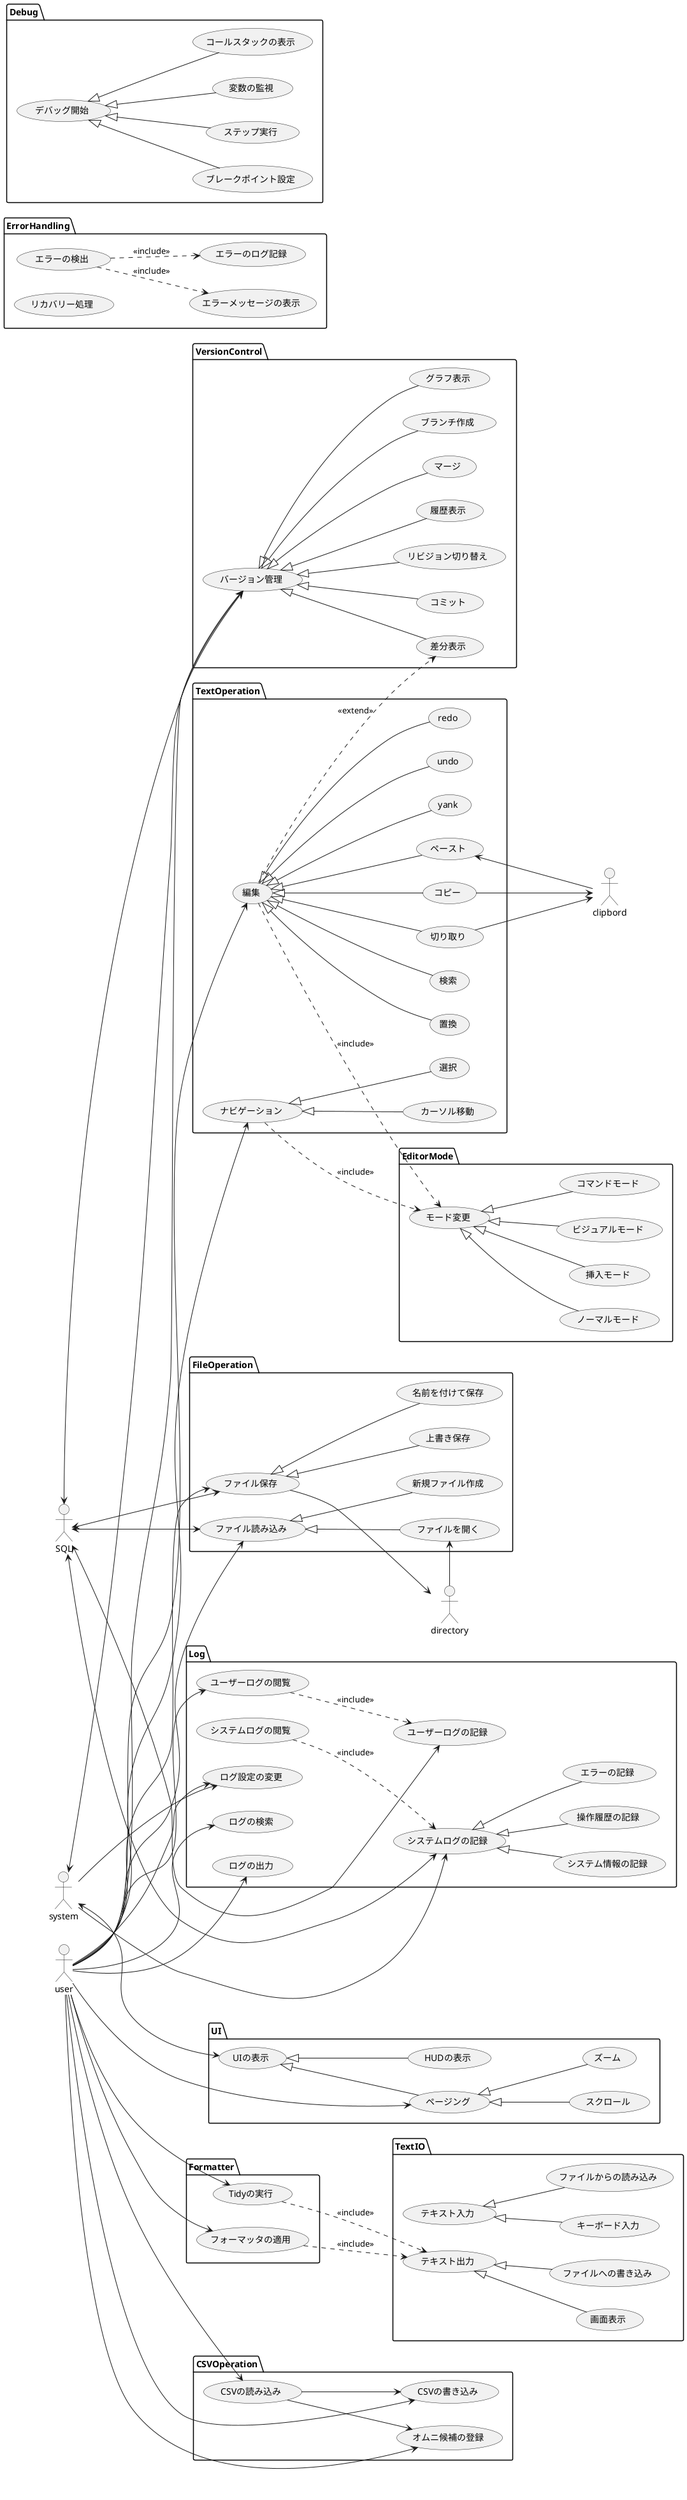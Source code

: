 @startuml

left to right direction

package EditorMode {
    usecase (モード変更) as modeChange
    usecase (ノーマルモード) as normalMode
    usecase (挿入モード) as insertMode
    usecase (ビジュアルモード) as visualMode
    usecase (コマンドモード) as commandMode

    modeChange <|-- normalMode
    modeChange <|-- insertMode
    modeChange <|-- visualMode
    modeChange <|-- commandMode
}

package VersionControl {
    usecase (バージョン管理) as versionControl
    usecase (コミット) as commit
    usecase (ブランチ作成) as createBranch
    usecase (マージ) as merge
    usecase (履歴表示) as showHistory
    usecase (差分表示) as showDiff
    usecase (リビジョン切り替え) as switchRevision
    usecase (グラフ表示) as showGraph

    versionControl <|-- commit
    versionControl <|-- createBranch
    versionControl <|-- merge
    versionControl <|-- showHistory
    versionControl <|-- showDiff
    versionControl <|-- switchRevision
    versionControl <|-- showGraph
}

package TextOperation {
    usecase (コピー) as copy
    usecase (切り取り) as cut
    usecase (ペースト) as paste

    usecase (yank) as yank
    usecase (undo) as undo
    usecase (redo) as redo

    usecase (置換) as replace
    usecase (検索) as search

    usecase (編集) as edit

    usecase (ナビゲーション) as navi

    edit <|-- copy
    edit <|-- cut
    edit <|-- paste
    edit <|-- yank
    edit <|-- undo
    edit <|-- redo
    edit <|-- replace
    edit <|-- search

    usecase (カーソル移動) as moveCursor
    usecase (選択) as block
    navi <|-- moveCursor
    navi <|-- block

    edit ..> modeChange : <<include>>
    navi ..> modeChange : <<include>>
    edit ..> showDiff : <<extend>>
}

package FileOperation {
    usecase (ファイル保存) as saveFile
    usecase (ファイル読み込み) as loadFile

    usecase (上書き保存) as overwriteSave
    usecase (名前を付けて保存) as saveAs

    usecase (ファイルを開く) as openFile
    usecase (新規ファイル作成) as newFile

    saveFile <|-- overwriteSave
    saveFile <|-- saveAs

    loadFile <|-- openFile
    loadFile <|-- newFile
}

package Log {
    usecase (システムログの記録) as recordSystemLog
    usecase (システムログの閲覧) as viewSystemLog

    usecase (ユーザーログの記録) as recordUserLog
    usecase (ユーザーログの閲覧) as viewUserLog
    usecase (ログの検索) as searchLog
    usecase (ログの出力) as exportLog
    usecase (ログ設定の変更) as configureLog

    usecase (操作履歴の記録) as operationHistory
    usecase (エラーの記録) as errorLog
    usecase (システム情報の記録) as infoSystemLog

    recordSystemLog <|-- operationHistory
    recordSystemLog <|-- errorLog
    recordSystemLog <|-- infoSystemLog

    viewSystemLog ..> recordSystemLog : <<include>>
    viewUserLog ..> recordUserLog : <<include>>
}

package ErrorHandling {
    usecase (エラーの検出) as detectError
    usecase (エラーメッセージの表示) as showErrorMessage
    usecase (エラーのログ記録) as logError
    usecase (リカバリー処理) as recoveryProcess

    detectError ..> showErrorMessage : <<include>>
    detectError ..> logError : <<include>>
}

package UI {
    (HUDの表示) as HUD
    (UIの表示) as ui
    (スクロール) as scroll
    (ズーム) as zoom

    (ページング) as paging

    paging <|-- scroll
    paging <|-- zoom

    ui <|-- paging
    ui <|-- HUD
}

package TextIO {
    usecase (テキスト入力) as textInput
    usecase (テキスト出力) as textOutput
    
    usecase (キーボード入力) as keyboardInput
    usecase (ファイルからの読み込み) as fileInput
    
    usecase (画面表示) as screenOutput
    usecase (ファイルへの書き込み) as fileOutput
    
    textInput <|-- keyboardInput
    textInput <|-- fileInput
    
    textOutput <|-- screenOutput
    textOutput <|-- fileOutput
}

package Formatter {
    usecase (フォーマッタの適用) as applyFormatter
    usecase (Tidyの実行) as runTidy

    applyFormatter ..> textOutput : <<include>>
    runTidy ..> textOutput : <<include>>
}

package Debug {
    usecase (デバッグ開始) as startDebug
    usecase (ブレークポイント設定) as setBreakpoint
    usecase (ステップ実行) as stepExecution
    usecase (変数の監視) as watchVariable
    usecase (コールスタックの表示) as showCallStack

    startDebug <|-- setBreakpoint
    startDebug <|-- stepExecution
    startDebug <|-- watchVariable
    startDebug <|-- showCallStack
}

package CSVOperation {
    usecase (CSVの読み込み) as readCSV
    usecase (CSVの書き込み) as writeCSV
    usecase (オムニ候補の登録) as registerOmniCandidates

    readCSV --> writeCSV
    readCSV --> registerOmniCandidates
}

:user:
user --> readCSV
user --> writeCSV
user --> registerOmniCandidates

user --> loadFile
user --> saveFile
user --> edit
user --> navi
user --> viewUserLog
user --> searchLog
user --> exportLog
user --> configureLog
user --> paging
user --> versionControl
user --> applyFormatter
user --> runTidy

:directory:
saveFile --> directory
directory --> openFile

:SQL:
SQL <--> recordUserLog
SQL <--> recordSystemLog
SQL <--> saveFile
SQL <--> loadFile

SQL <--> versionControl

:system:
system --> recordSystemLog
system --> configureLog

system <--> ui

system <--> versionControl

:clipbord:
copy --> clipbord 
cut --> clipbord 
clipbord --> paste

@enduml